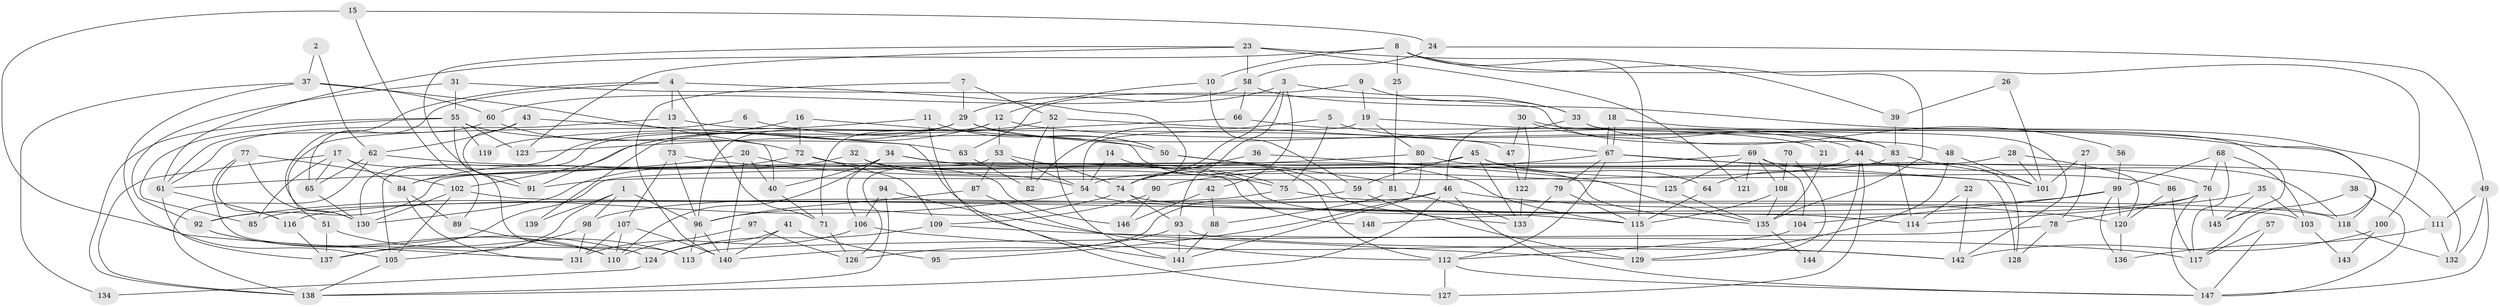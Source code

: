// coarse degree distribution, {7: 0.14423076923076922, 5: 0.17307692307692307, 4: 0.19230769230769232, 2: 0.1346153846153846, 3: 0.17307692307692307, 6: 0.125, 8: 0.04807692307692308, 9: 0.009615384615384616}
// Generated by graph-tools (version 1.1) at 2025/37/03/04/25 23:37:05]
// undirected, 148 vertices, 296 edges
graph export_dot {
  node [color=gray90,style=filled];
  1;
  2;
  3;
  4;
  5;
  6;
  7;
  8;
  9;
  10;
  11;
  12;
  13;
  14;
  15;
  16;
  17;
  18;
  19;
  20;
  21;
  22;
  23;
  24;
  25;
  26;
  27;
  28;
  29;
  30;
  31;
  32;
  33;
  34;
  35;
  36;
  37;
  38;
  39;
  40;
  41;
  42;
  43;
  44;
  45;
  46;
  47;
  48;
  49;
  50;
  51;
  52;
  53;
  54;
  55;
  56;
  57;
  58;
  59;
  60;
  61;
  62;
  63;
  64;
  65;
  66;
  67;
  68;
  69;
  70;
  71;
  72;
  73;
  74;
  75;
  76;
  77;
  78;
  79;
  80;
  81;
  82;
  83;
  84;
  85;
  86;
  87;
  88;
  89;
  90;
  91;
  92;
  93;
  94;
  95;
  96;
  97;
  98;
  99;
  100;
  101;
  102;
  103;
  104;
  105;
  106;
  107;
  108;
  109;
  110;
  111;
  112;
  113;
  114;
  115;
  116;
  117;
  118;
  119;
  120;
  121;
  122;
  123;
  124;
  125;
  126;
  127;
  128;
  129;
  130;
  131;
  132;
  133;
  134;
  135;
  136;
  137;
  138;
  139;
  140;
  141;
  142;
  143;
  144;
  145;
  146;
  147;
  148;
  1 -- 96;
  1 -- 137;
  1 -- 98;
  1 -- 139;
  2 -- 37;
  2 -- 62;
  3 -- 93;
  3 -- 33;
  3 -- 29;
  3 -- 42;
  3 -- 74;
  4 -- 130;
  4 -- 74;
  4 -- 13;
  4 -- 65;
  4 -- 71;
  5 -- 83;
  5 -- 75;
  5 -- 82;
  6 -- 50;
  6 -- 51;
  7 -- 52;
  7 -- 140;
  7 -- 29;
  8 -- 61;
  8 -- 10;
  8 -- 25;
  8 -- 100;
  8 -- 115;
  8 -- 135;
  9 -- 19;
  9 -- 33;
  9 -- 63;
  10 -- 12;
  10 -- 59;
  11 -- 50;
  11 -- 127;
  11 -- 119;
  12 -- 53;
  12 -- 102;
  12 -- 71;
  12 -- 118;
  13 -- 73;
  13 -- 47;
  13 -- 61;
  14 -- 112;
  14 -- 54;
  15 -- 24;
  15 -- 131;
  15 -- 89;
  16 -- 133;
  16 -- 72;
  16 -- 130;
  17 -- 65;
  17 -- 138;
  17 -- 84;
  17 -- 85;
  17 -- 148;
  18 -- 117;
  18 -- 67;
  18 -- 67;
  19 -- 80;
  19 -- 54;
  19 -- 21;
  20 -- 140;
  20 -- 61;
  20 -- 40;
  20 -- 146;
  21 -- 135;
  22 -- 142;
  22 -- 114;
  23 -- 58;
  23 -- 91;
  23 -- 39;
  23 -- 121;
  23 -- 123;
  24 -- 49;
  24 -- 58;
  25 -- 81;
  26 -- 101;
  26 -- 39;
  27 -- 78;
  27 -- 101;
  28 -- 54;
  28 -- 101;
  28 -- 120;
  29 -- 44;
  29 -- 50;
  29 -- 91;
  29 -- 96;
  29 -- 105;
  30 -- 122;
  30 -- 145;
  30 -- 47;
  30 -- 83;
  31 -- 92;
  31 -- 55;
  31 -- 48;
  32 -- 130;
  32 -- 115;
  32 -- 54;
  33 -- 46;
  33 -- 142;
  33 -- 56;
  34 -- 40;
  34 -- 135;
  34 -- 75;
  34 -- 106;
  34 -- 110;
  35 -- 114;
  35 -- 103;
  35 -- 145;
  36 -- 135;
  36 -- 74;
  37 -- 105;
  37 -- 40;
  37 -- 60;
  37 -- 134;
  38 -- 145;
  38 -- 147;
  39 -- 83;
  40 -- 71;
  41 -- 124;
  41 -- 140;
  41 -- 95;
  42 -- 88;
  42 -- 146;
  43 -- 62;
  43 -- 91;
  43 -- 141;
  44 -- 118;
  44 -- 64;
  44 -- 127;
  44 -- 144;
  45 -- 92;
  45 -- 64;
  45 -- 59;
  45 -- 86;
  45 -- 133;
  46 -- 147;
  46 -- 120;
  46 -- 85;
  46 -- 95;
  46 -- 138;
  47 -- 122;
  48 -- 129;
  48 -- 101;
  49 -- 111;
  49 -- 147;
  49 -- 132;
  50 -- 115;
  50 -- 81;
  51 -- 113;
  51 -- 137;
  52 -- 141;
  52 -- 82;
  52 -- 67;
  52 -- 139;
  53 -- 74;
  53 -- 54;
  53 -- 87;
  53 -- 126;
  54 -- 92;
  54 -- 114;
  55 -- 138;
  55 -- 85;
  55 -- 63;
  55 -- 113;
  55 -- 119;
  55 -- 123;
  56 -- 99;
  57 -- 117;
  57 -- 147;
  58 -- 60;
  58 -- 66;
  58 -- 132;
  59 -- 140;
  59 -- 129;
  60 -- 72;
  60 -- 61;
  61 -- 116;
  61 -- 137;
  62 -- 138;
  62 -- 65;
  62 -- 101;
  63 -- 82;
  64 -- 115;
  65 -- 130;
  66 -- 83;
  66 -- 123;
  67 -- 76;
  67 -- 79;
  67 -- 90;
  67 -- 112;
  67 -- 128;
  68 -- 117;
  68 -- 76;
  68 -- 99;
  68 -- 103;
  69 -- 137;
  69 -- 104;
  69 -- 108;
  69 -- 121;
  69 -- 125;
  69 -- 128;
  70 -- 108;
  70 -- 129;
  71 -- 126;
  72 -- 84;
  72 -- 75;
  72 -- 109;
  73 -- 96;
  73 -- 125;
  73 -- 107;
  74 -- 114;
  74 -- 93;
  74 -- 96;
  75 -- 118;
  75 -- 98;
  76 -- 78;
  76 -- 116;
  76 -- 145;
  76 -- 147;
  77 -- 130;
  77 -- 116;
  77 -- 102;
  77 -- 124;
  78 -- 128;
  78 -- 113;
  79 -- 115;
  79 -- 133;
  80 -- 84;
  80 -- 141;
  80 -- 111;
  81 -- 133;
  81 -- 88;
  83 -- 101;
  83 -- 91;
  83 -- 114;
  84 -- 131;
  84 -- 89;
  86 -- 120;
  86 -- 117;
  87 -- 96;
  87 -- 112;
  88 -- 141;
  89 -- 110;
  90 -- 146;
  90 -- 109;
  92 -- 110;
  92 -- 124;
  93 -- 126;
  93 -- 141;
  93 -- 142;
  94 -- 106;
  94 -- 138;
  94 -- 129;
  96 -- 113;
  96 -- 140;
  97 -- 110;
  97 -- 126;
  98 -- 105;
  98 -- 131;
  99 -- 136;
  99 -- 104;
  99 -- 120;
  99 -- 148;
  100 -- 142;
  100 -- 143;
  102 -- 105;
  102 -- 103;
  102 -- 130;
  103 -- 143;
  104 -- 112;
  105 -- 138;
  106 -- 131;
  106 -- 142;
  107 -- 110;
  107 -- 131;
  107 -- 140;
  108 -- 115;
  108 -- 135;
  109 -- 117;
  109 -- 124;
  111 -- 132;
  111 -- 136;
  112 -- 127;
  112 -- 147;
  115 -- 129;
  116 -- 137;
  118 -- 132;
  120 -- 136;
  122 -- 133;
  124 -- 134;
  125 -- 135;
  135 -- 144;
}
